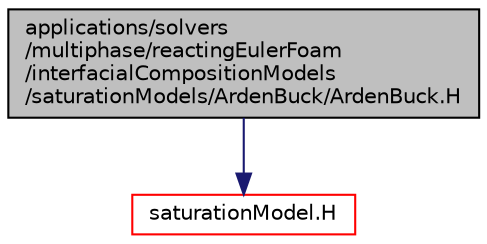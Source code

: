 digraph "applications/solvers/multiphase/reactingEulerFoam/interfacialCompositionModels/saturationModels/ArdenBuck/ArdenBuck.H"
{
  bgcolor="transparent";
  edge [fontname="Helvetica",fontsize="10",labelfontname="Helvetica",labelfontsize="10"];
  node [fontname="Helvetica",fontsize="10",shape=record];
  Node1 [label="applications/solvers\l/multiphase/reactingEulerFoam\l/interfacialCompositionModels\l/saturationModels/ArdenBuck/ArdenBuck.H",height=0.2,width=0.4,color="black", fillcolor="grey75", style="filled", fontcolor="black"];
  Node1 -> Node2 [color="midnightblue",fontsize="10",style="solid",fontname="Helvetica"];
  Node2 [label="saturationModel.H",height=0.2,width=0.4,color="red",URL="$a03590.html"];
}
